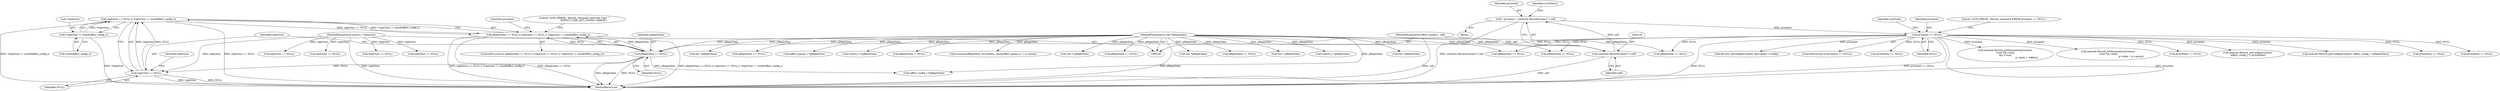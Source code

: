 digraph "0_Android_aeea52da00d210587fb3ed895de3d5f2e0264c88_6@API" {
"1000214" [label="(Call,replySize == NULL || *replySize != sizeof(effect_config_t))"];
"1000215" [label="(Call,replySize == NULL)"];
"1000111" [label="(MethodParameterIn,uint32_t *replySize)"];
"1000211" [label="(Call,pReplyData == NULL)"];
"1000112" [label="(MethodParameterIn,void *pReplyData)"];
"1000127" [label="(Call,pContext == NULL)"];
"1000115" [label="(Call,* pContext = (android::ReverbContext *) self)"];
"1000117" [label="(Call,(android::ReverbContext *) self)"];
"1000107" [label="(MethodParameterIn,effect_handle_t  self)"];
"1000218" [label="(Call,*replySize != sizeof(effect_config_t))"];
"1000210" [label="(Call,pReplyData == NULL || replySize == NULL || *replySize != sizeof(effect_config_t))"];
"1000183" [label="(Call,replySize == NULL)"];
"1000221" [label="(Call,sizeof(effect_config_t))"];
"1000209" [label="(ControlStructure,if (pReplyData == NULL || replySize == NULL || *replySize != sizeof(effect_config_t)))"];
"1000199" [label="(Call,(int *) pReplyData)"];
"1000113" [label="(Block,)"];
"1000115" [label="(Call,* pContext = (android::ReverbContext *) self)"];
"1000271" [label="(Call,pReplyData == NULL)"];
"1000212" [label="(Identifier,pReplyData)"];
"1000431" [label="(Call,pReplyData == NULL)"];
"1000126" [label="(ControlStructure,if (pContext == NULL))"];
"1000218" [label="(Call,*replySize != sizeof(effect_config_t))"];
"1000543" [label="(Call,pCmdData == NULL)"];
"1000211" [label="(Call,pReplyData == NULL)"];
"1000146" [label="(Call,replySize == NULL)"];
"1000668" [label="(MethodReturn,int)"];
"1000410" [label="(Call,(int *)pReplyData)"];
"1000179" [label="(Call,pReplyData == NULL)"];
"1000142" [label="(Call,pReplyData == NULL)"];
"1000327" [label="(Call,android::Reverb_getParameter(pContext,\n (void *)p->data,\n &p->vsize,\n                                                          p->data + voffset))"];
"1000219" [label="(Call,*replySize)"];
"1000214" [label="(Call,replySize == NULL || *replySize != sizeof(effect_config_t))"];
"1000216" [label="(Identifier,replySize)"];
"1000162" [label="(Call,(int *) pReplyData)"];
"1000608" [label="(Call,(uint32_t *)pReplyData)"];
"1000231" [label="(Call,(effect_config_t *)pReplyData)"];
"1000111" [label="(MethodParameterIn,uint32_t *replySize)"];
"1000213" [label="(Identifier,NULL)"];
"1000413" [label="(Call,android::Reverb_setParameter(pContext,\n (void *)p->data,\n                                                              p->data + p->psize))"];
"1000502" [label="(Call,pReplyData == NULL)"];
"1000253" [label="(Call,pCmdData == NULL)"];
"1000137" [label="(Identifier,cmdCode)"];
"1000202" [label="(Call,android::Reverb_setConfig(pContext,\n (effect_config_t *) pCmdData))"];
"1000459" [label="(Call,(int *)pReplyData)"];
"1000375" [label="(Call,replySize == NULL)"];
"1000116" [label="(Identifier,pContext)"];
"1000107" [label="(MethodParameterIn,effect_handle_t  self)"];
"1000230" [label="(Identifier,pContext)"];
"1000530" [label="(Call,(int *)pReplyData)"];
"1000225" [label="(Literal,\"\tLVM_ERROR : Reverb_command cmdCode Case: \"\n                         \"EFFECT_CMD_GET_CONFIG: ERROR\")"];
"1000371" [label="(Call,pReplyData == NULL)"];
"1000229" [label="(Call,android::Reverb_getConfig(pContext, (effect_config_t *)pReplyData))"];
"1000170" [label="(Call,pCmdData == NULL)"];
"1000124" [label="(Identifier,LvmStatus)"];
"1000217" [label="(Identifier,NULL)"];
"1000304" [label="(Call,(effect_param_t *)pReplyData)"];
"1000117" [label="(Call,(android::ReverbContext *) self)"];
"1000359" [label="(Call,pCmdData == NULL)"];
"1000129" [label="(Identifier,NULL)"];
"1000119" [label="(Identifier,self)"];
"1000220" [label="(Identifier,replySize)"];
"1000275" [label="(Call,replySize == NULL)"];
"1000127" [label="(Call,pContext == NULL)"];
"1000599" [label="(Call,(uint32_t *)pReplyData)"];
"1000559" [label="(Call,pReplyData != NULL)"];
"1000128" [label="(Identifier,pContext)"];
"1000215" [label="(Call,replySize == NULL)"];
"1000293" [label="(Call,memcpy(pReplyData, pCmdData, sizeof(effect_param_t) + p->psize))"];
"1000112" [label="(MethodParameterIn,void *pReplyData)"];
"1000132" [label="(Literal,\"\tLVM_ERROR : Reverb_command ERROR pContext == NULL\")"];
"1000236" [label="(Call,Reverb_setConfig(pContext, &pContext->config))"];
"1000210" [label="(Call,pReplyData == NULL || replySize == NULL || *replySize != sizeof(effect_config_t))"];
"1000214" -> "1000210"  [label="AST: "];
"1000214" -> "1000215"  [label="CFG: "];
"1000214" -> "1000218"  [label="CFG: "];
"1000215" -> "1000214"  [label="AST: "];
"1000218" -> "1000214"  [label="AST: "];
"1000210" -> "1000214"  [label="CFG: "];
"1000214" -> "1000668"  [label="DDG: *replySize != sizeof(effect_config_t)"];
"1000214" -> "1000668"  [label="DDG: replySize == NULL"];
"1000214" -> "1000210"  [label="DDG: replySize == NULL"];
"1000214" -> "1000210"  [label="DDG: *replySize != sizeof(effect_config_t)"];
"1000215" -> "1000214"  [label="DDG: replySize"];
"1000215" -> "1000214"  [label="DDG: NULL"];
"1000218" -> "1000214"  [label="DDG: *replySize"];
"1000215" -> "1000217"  [label="CFG: "];
"1000216" -> "1000215"  [label="AST: "];
"1000217" -> "1000215"  [label="AST: "];
"1000220" -> "1000215"  [label="CFG: "];
"1000215" -> "1000668"  [label="DDG: replySize"];
"1000215" -> "1000668"  [label="DDG: NULL"];
"1000111" -> "1000215"  [label="DDG: replySize"];
"1000211" -> "1000215"  [label="DDG: NULL"];
"1000111" -> "1000106"  [label="AST: "];
"1000111" -> "1000668"  [label="DDG: replySize"];
"1000111" -> "1000146"  [label="DDG: replySize"];
"1000111" -> "1000183"  [label="DDG: replySize"];
"1000111" -> "1000275"  [label="DDG: replySize"];
"1000111" -> "1000375"  [label="DDG: replySize"];
"1000211" -> "1000210"  [label="AST: "];
"1000211" -> "1000213"  [label="CFG: "];
"1000212" -> "1000211"  [label="AST: "];
"1000213" -> "1000211"  [label="AST: "];
"1000216" -> "1000211"  [label="CFG: "];
"1000210" -> "1000211"  [label="CFG: "];
"1000211" -> "1000668"  [label="DDG: pReplyData"];
"1000211" -> "1000668"  [label="DDG: NULL"];
"1000211" -> "1000210"  [label="DDG: pReplyData"];
"1000211" -> "1000210"  [label="DDG: NULL"];
"1000112" -> "1000211"  [label="DDG: pReplyData"];
"1000127" -> "1000211"  [label="DDG: NULL"];
"1000211" -> "1000231"  [label="DDG: pReplyData"];
"1000112" -> "1000106"  [label="AST: "];
"1000112" -> "1000668"  [label="DDG: pReplyData"];
"1000112" -> "1000142"  [label="DDG: pReplyData"];
"1000112" -> "1000162"  [label="DDG: pReplyData"];
"1000112" -> "1000179"  [label="DDG: pReplyData"];
"1000112" -> "1000199"  [label="DDG: pReplyData"];
"1000112" -> "1000231"  [label="DDG: pReplyData"];
"1000112" -> "1000271"  [label="DDG: pReplyData"];
"1000112" -> "1000293"  [label="DDG: pReplyData"];
"1000112" -> "1000304"  [label="DDG: pReplyData"];
"1000112" -> "1000371"  [label="DDG: pReplyData"];
"1000112" -> "1000410"  [label="DDG: pReplyData"];
"1000112" -> "1000431"  [label="DDG: pReplyData"];
"1000112" -> "1000459"  [label="DDG: pReplyData"];
"1000112" -> "1000502"  [label="DDG: pReplyData"];
"1000112" -> "1000530"  [label="DDG: pReplyData"];
"1000112" -> "1000559"  [label="DDG: pReplyData"];
"1000112" -> "1000599"  [label="DDG: pReplyData"];
"1000112" -> "1000608"  [label="DDG: pReplyData"];
"1000127" -> "1000126"  [label="AST: "];
"1000127" -> "1000129"  [label="CFG: "];
"1000128" -> "1000127"  [label="AST: "];
"1000129" -> "1000127"  [label="AST: "];
"1000132" -> "1000127"  [label="CFG: "];
"1000137" -> "1000127"  [label="CFG: "];
"1000127" -> "1000668"  [label="DDG: NULL"];
"1000127" -> "1000668"  [label="DDG: pContext == NULL"];
"1000127" -> "1000668"  [label="DDG: pContext"];
"1000115" -> "1000127"  [label="DDG: pContext"];
"1000127" -> "1000142"  [label="DDG: NULL"];
"1000127" -> "1000170"  [label="DDG: NULL"];
"1000127" -> "1000202"  [label="DDG: pContext"];
"1000127" -> "1000229"  [label="DDG: pContext"];
"1000127" -> "1000236"  [label="DDG: pContext"];
"1000127" -> "1000253"  [label="DDG: NULL"];
"1000127" -> "1000327"  [label="DDG: pContext"];
"1000127" -> "1000359"  [label="DDG: NULL"];
"1000127" -> "1000413"  [label="DDG: pContext"];
"1000127" -> "1000431"  [label="DDG: NULL"];
"1000127" -> "1000502"  [label="DDG: NULL"];
"1000127" -> "1000543"  [label="DDG: NULL"];
"1000115" -> "1000113"  [label="AST: "];
"1000115" -> "1000117"  [label="CFG: "];
"1000116" -> "1000115"  [label="AST: "];
"1000117" -> "1000115"  [label="AST: "];
"1000124" -> "1000115"  [label="CFG: "];
"1000115" -> "1000668"  [label="DDG: (android::ReverbContext *) self"];
"1000117" -> "1000115"  [label="DDG: self"];
"1000117" -> "1000119"  [label="CFG: "];
"1000118" -> "1000117"  [label="AST: "];
"1000119" -> "1000117"  [label="AST: "];
"1000117" -> "1000668"  [label="DDG: self"];
"1000107" -> "1000117"  [label="DDG: self"];
"1000107" -> "1000106"  [label="AST: "];
"1000107" -> "1000668"  [label="DDG: self"];
"1000218" -> "1000221"  [label="CFG: "];
"1000219" -> "1000218"  [label="AST: "];
"1000221" -> "1000218"  [label="AST: "];
"1000218" -> "1000668"  [label="DDG: *replySize"];
"1000210" -> "1000209"  [label="AST: "];
"1000225" -> "1000210"  [label="CFG: "];
"1000230" -> "1000210"  [label="CFG: "];
"1000210" -> "1000668"  [label="DDG: pReplyData == NULL || replySize == NULL || *replySize != sizeof(effect_config_t)"];
"1000210" -> "1000668"  [label="DDG: replySize == NULL || *replySize != sizeof(effect_config_t)"];
"1000210" -> "1000668"  [label="DDG: pReplyData == NULL"];
}
